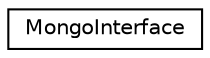 digraph "Graphical Class Hierarchy"
{
  edge [fontname="Helvetica",fontsize="10",labelfontname="Helvetica",labelfontsize="10"];
  node [fontname="Helvetica",fontsize="10",shape=record];
  rankdir="LR";
  Node1 [label="MongoInterface",height=0.2,width=0.4,color="black", fillcolor="white", style="filled",URL="$classMongoInterface.html"];
}

